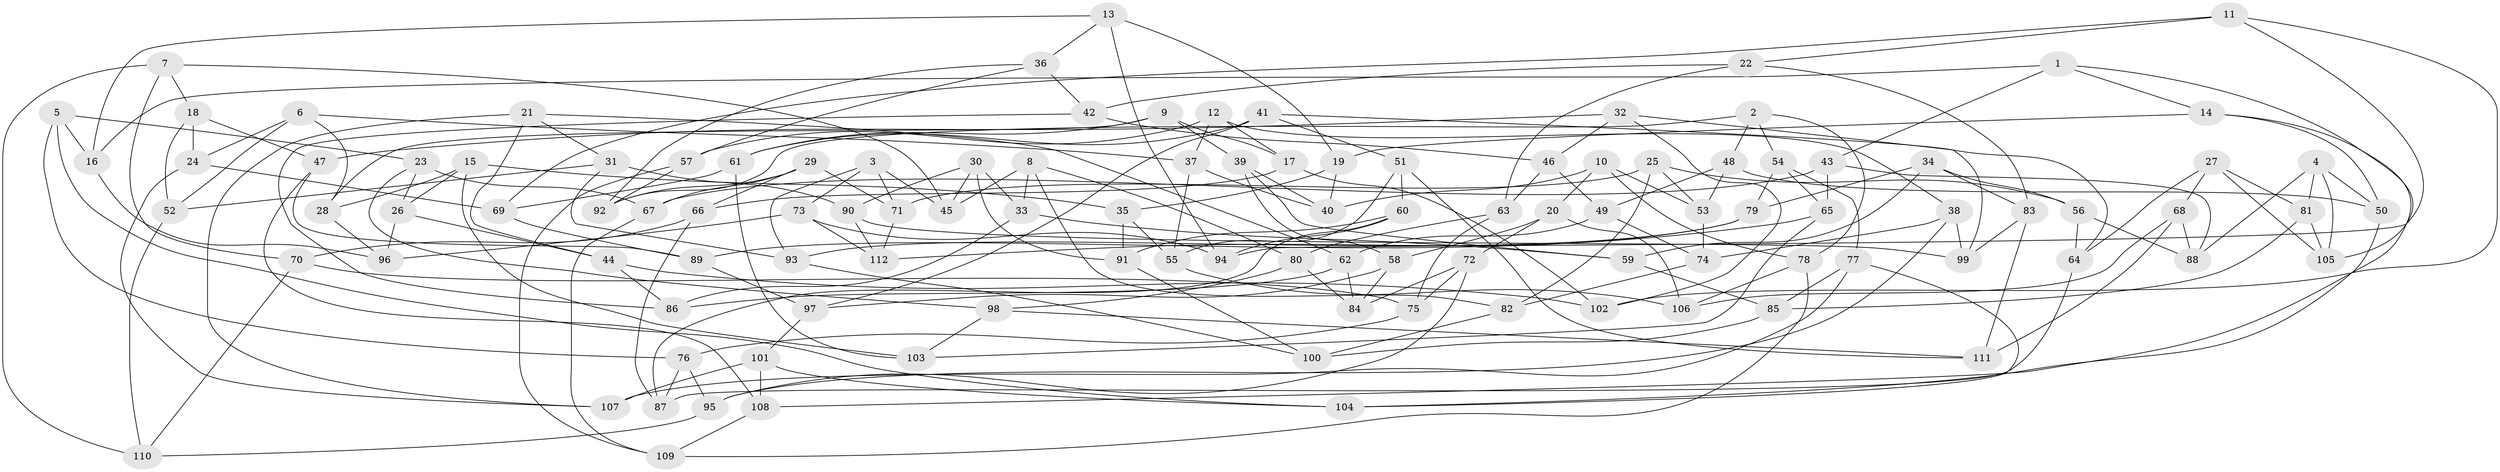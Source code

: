 // coarse degree distribution, {6: 0.6212121212121212, 5: 0.07575757575757576, 4: 0.2878787878787879, 3: 0.015151515151515152}
// Generated by graph-tools (version 1.1) at 2025/42/03/06/25 10:42:19]
// undirected, 112 vertices, 224 edges
graph export_dot {
graph [start="1"]
  node [color=gray90,style=filled];
  1;
  2;
  3;
  4;
  5;
  6;
  7;
  8;
  9;
  10;
  11;
  12;
  13;
  14;
  15;
  16;
  17;
  18;
  19;
  20;
  21;
  22;
  23;
  24;
  25;
  26;
  27;
  28;
  29;
  30;
  31;
  32;
  33;
  34;
  35;
  36;
  37;
  38;
  39;
  40;
  41;
  42;
  43;
  44;
  45;
  46;
  47;
  48;
  49;
  50;
  51;
  52;
  53;
  54;
  55;
  56;
  57;
  58;
  59;
  60;
  61;
  62;
  63;
  64;
  65;
  66;
  67;
  68;
  69;
  70;
  71;
  72;
  73;
  74;
  75;
  76;
  77;
  78;
  79;
  80;
  81;
  82;
  83;
  84;
  85;
  86;
  87;
  88;
  89;
  90;
  91;
  92;
  93;
  94;
  95;
  96;
  97;
  98;
  99;
  100;
  101;
  102;
  103;
  104;
  105;
  106;
  107;
  108;
  109;
  110;
  111;
  112;
  1 -- 105;
  1 -- 14;
  1 -- 16;
  1 -- 43;
  2 -- 92;
  2 -- 78;
  2 -- 48;
  2 -- 54;
  3 -- 93;
  3 -- 71;
  3 -- 45;
  3 -- 73;
  4 -- 105;
  4 -- 81;
  4 -- 50;
  4 -- 88;
  5 -- 16;
  5 -- 76;
  5 -- 23;
  5 -- 104;
  6 -- 37;
  6 -- 52;
  6 -- 24;
  6 -- 28;
  7 -- 110;
  7 -- 45;
  7 -- 18;
  7 -- 70;
  8 -- 82;
  8 -- 80;
  8 -- 45;
  8 -- 33;
  9 -- 39;
  9 -- 61;
  9 -- 28;
  9 -- 17;
  10 -- 40;
  10 -- 20;
  10 -- 53;
  10 -- 78;
  11 -- 22;
  11 -- 102;
  11 -- 69;
  11 -- 94;
  12 -- 57;
  12 -- 38;
  12 -- 17;
  12 -- 37;
  13 -- 36;
  13 -- 16;
  13 -- 94;
  13 -- 19;
  14 -- 19;
  14 -- 108;
  14 -- 50;
  15 -- 103;
  15 -- 35;
  15 -- 26;
  15 -- 28;
  16 -- 96;
  17 -- 102;
  17 -- 66;
  18 -- 52;
  18 -- 24;
  18 -- 47;
  19 -- 35;
  19 -- 40;
  20 -- 72;
  20 -- 106;
  20 -- 58;
  21 -- 31;
  21 -- 44;
  21 -- 107;
  21 -- 62;
  22 -- 63;
  22 -- 83;
  22 -- 42;
  23 -- 98;
  23 -- 67;
  23 -- 26;
  24 -- 69;
  24 -- 107;
  25 -- 53;
  25 -- 71;
  25 -- 56;
  25 -- 82;
  26 -- 44;
  26 -- 96;
  27 -- 68;
  27 -- 81;
  27 -- 105;
  27 -- 64;
  28 -- 96;
  29 -- 66;
  29 -- 92;
  29 -- 67;
  29 -- 71;
  30 -- 91;
  30 -- 90;
  30 -- 33;
  30 -- 45;
  31 -- 93;
  31 -- 90;
  31 -- 52;
  32 -- 102;
  32 -- 46;
  32 -- 47;
  32 -- 99;
  33 -- 86;
  33 -- 59;
  34 -- 83;
  34 -- 56;
  34 -- 79;
  34 -- 59;
  35 -- 55;
  35 -- 91;
  36 -- 42;
  36 -- 92;
  36 -- 57;
  37 -- 40;
  37 -- 55;
  38 -- 74;
  38 -- 99;
  38 -- 95;
  39 -- 59;
  39 -- 40;
  39 -- 58;
  41 -- 51;
  41 -- 61;
  41 -- 97;
  41 -- 64;
  42 -- 86;
  42 -- 46;
  43 -- 65;
  43 -- 67;
  43 -- 88;
  44 -- 102;
  44 -- 86;
  46 -- 49;
  46 -- 63;
  47 -- 108;
  47 -- 89;
  48 -- 50;
  48 -- 53;
  48 -- 49;
  49 -- 74;
  49 -- 62;
  50 -- 104;
  51 -- 60;
  51 -- 55;
  51 -- 111;
  52 -- 110;
  53 -- 74;
  54 -- 79;
  54 -- 65;
  54 -- 77;
  55 -- 106;
  56 -- 64;
  56 -- 88;
  57 -- 109;
  57 -- 92;
  58 -- 97;
  58 -- 84;
  59 -- 85;
  60 -- 87;
  60 -- 94;
  60 -- 91;
  61 -- 69;
  61 -- 103;
  62 -- 86;
  62 -- 84;
  63 -- 80;
  63 -- 75;
  64 -- 87;
  65 -- 103;
  65 -- 112;
  66 -- 87;
  66 -- 70;
  67 -- 109;
  68 -- 88;
  68 -- 106;
  68 -- 111;
  69 -- 89;
  70 -- 110;
  70 -- 75;
  71 -- 112;
  72 -- 95;
  72 -- 84;
  72 -- 75;
  73 -- 96;
  73 -- 94;
  73 -- 112;
  74 -- 82;
  75 -- 76;
  76 -- 95;
  76 -- 87;
  77 -- 104;
  77 -- 107;
  77 -- 85;
  78 -- 106;
  78 -- 109;
  79 -- 89;
  79 -- 93;
  80 -- 84;
  80 -- 98;
  81 -- 85;
  81 -- 105;
  82 -- 100;
  83 -- 99;
  83 -- 111;
  85 -- 100;
  89 -- 97;
  90 -- 99;
  90 -- 112;
  91 -- 100;
  93 -- 100;
  95 -- 110;
  97 -- 101;
  98 -- 111;
  98 -- 103;
  101 -- 107;
  101 -- 108;
  101 -- 104;
  108 -- 109;
}
